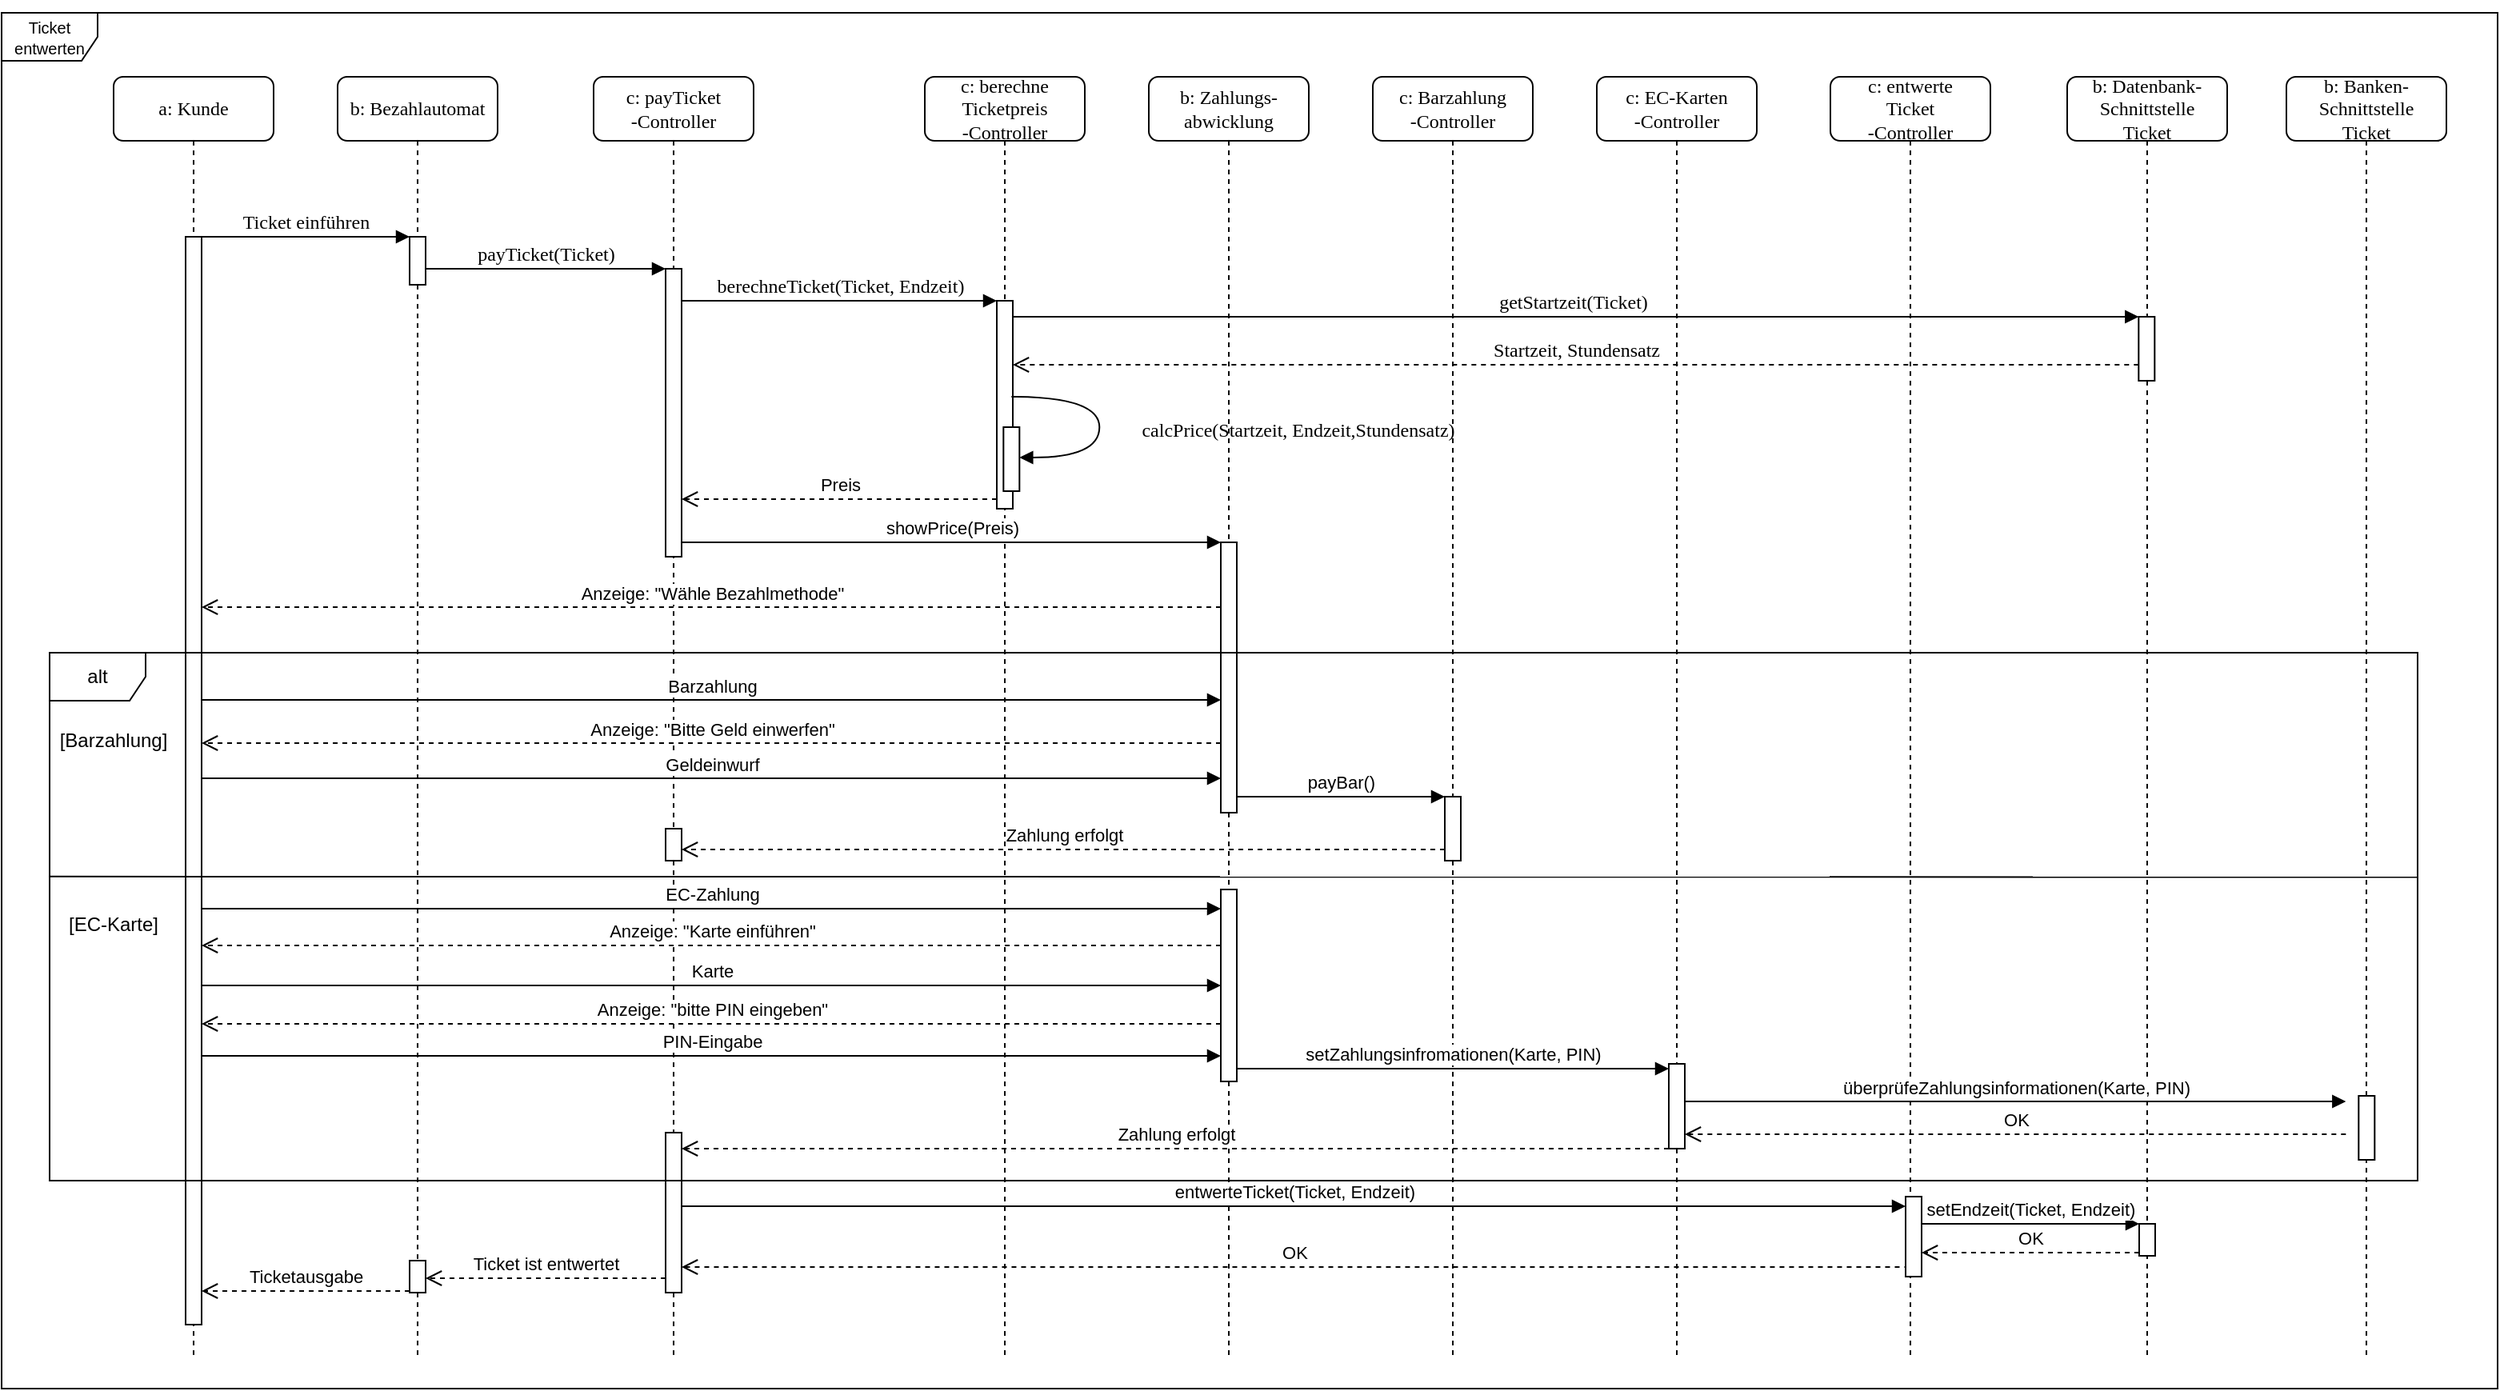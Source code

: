 <mxfile version="10.7.5" type="device"><diagram name="Page-1" id="13e1069c-82ec-6db2-03f1-153e76fe0fe0"><mxGraphModel dx="1203" dy="853" grid="1" gridSize="10" guides="1" tooltips="1" connect="1" arrows="1" fold="1" page="1" pageScale="1" pageWidth="1100" pageHeight="850" background="#ffffff" math="0" shadow="0"><root><mxCell id="0"/><mxCell id="1" parent="0"/><mxCell id="GPIz5f-cf1OQXe9ibUi--5" value="getStartzeit(Ticket)" style="html=1;verticalAlign=bottom;endArrow=block;entryX=0;entryY=0;labelBackgroundColor=none;fontFamily=Verdana;fontSize=12;edgeStyle=elbowEdgeStyle;elbow=vertical;" parent="1" source="7baba1c4bc27f4b0-4" target="GPIz5f-cf1OQXe9ibUi--4" edge="1"><mxGeometry relative="1" as="geometry"><mxPoint x="1282.667" y="230" as="sourcePoint"/></mxGeometry></mxCell><mxCell id="7baba1c4bc27f4b0-2" value="b: Bezahlautomat" style="shape=umlLifeline;perimeter=lifelinePerimeter;whiteSpace=wrap;html=1;container=1;collapsible=0;recursiveResize=0;outlineConnect=0;rounded=1;shadow=0;comic=0;labelBackgroundColor=none;strokeColor=#000000;strokeWidth=1;fillColor=#FFFFFF;fontFamily=Verdana;fontSize=12;fontColor=#000000;align=center;" parent="1" vertex="1"><mxGeometry x="240" y="80" width="100" height="800" as="geometry"/></mxCell><mxCell id="7baba1c4bc27f4b0-10" value="" style="html=1;points=[];perimeter=orthogonalPerimeter;rounded=0;shadow=0;comic=0;labelBackgroundColor=none;strokeColor=#000000;strokeWidth=1;fillColor=#FFFFFF;fontFamily=Verdana;fontSize=12;fontColor=#000000;align=center;" parent="7baba1c4bc27f4b0-2" vertex="1"><mxGeometry x="45" y="100" width="10" height="30" as="geometry"/></mxCell><mxCell id="i2Vq3k6s4epomcee9z3W-35" value="" style="html=1;points=[];perimeter=orthogonalPerimeter;rounded=0;shadow=0;comic=0;labelBackgroundColor=none;strokeColor=#000000;strokeWidth=1;fillColor=#FFFFFF;fontFamily=Verdana;fontSize=12;fontColor=#000000;align=center;" parent="7baba1c4bc27f4b0-2" vertex="1"><mxGeometry x="45" y="740" width="10" height="20" as="geometry"/></mxCell><mxCell id="7baba1c4bc27f4b0-3" value="c:&amp;nbsp;&lt;span&gt;payTicket&lt;/span&gt;&lt;br&gt;&lt;span&gt;-Controller&lt;/span&gt;" style="shape=umlLifeline;perimeter=lifelinePerimeter;whiteSpace=wrap;html=1;container=1;collapsible=0;recursiveResize=0;outlineConnect=0;rounded=1;shadow=0;comic=0;labelBackgroundColor=none;strokeColor=#000000;strokeWidth=1;fillColor=#FFFFFF;fontFamily=Verdana;fontSize=12;fontColor=#000000;align=center;" parent="1" vertex="1"><mxGeometry x="400" y="80" width="100" height="800" as="geometry"/></mxCell><mxCell id="7baba1c4bc27f4b0-13" value="" style="html=1;points=[];perimeter=orthogonalPerimeter;rounded=0;shadow=0;comic=0;labelBackgroundColor=none;strokeColor=#000000;strokeWidth=1;fillColor=#FFFFFF;fontFamily=Verdana;fontSize=12;fontColor=#000000;align=center;" parent="7baba1c4bc27f4b0-3" vertex="1"><mxGeometry x="45" y="120" width="10" height="180" as="geometry"/></mxCell><mxCell id="i2Vq3k6s4epomcee9z3W-2" value="" style="html=1;points=[];perimeter=orthogonalPerimeter;rounded=0;shadow=0;comic=0;labelBackgroundColor=none;strokeColor=#000000;strokeWidth=1;fillColor=#FFFFFF;fontFamily=Verdana;fontSize=12;fontColor=#000000;align=center;" parent="7baba1c4bc27f4b0-3" vertex="1"><mxGeometry x="45" y="470" width="10" height="20" as="geometry"/></mxCell><mxCell id="i2Vq3k6s4epomcee9z3W-1" value="Zahlung erfolgt" style="html=1;verticalAlign=bottom;endArrow=open;dashed=1;endSize=8;" parent="7baba1c4bc27f4b0-3" source="GPIz5f-cf1OQXe9ibUi--7" edge="1"><mxGeometry relative="1" as="geometry"><mxPoint x="325" y="483" as="sourcePoint"/><mxPoint x="55" y="483" as="targetPoint"/><Array as="points"><mxPoint x="253" y="483"/></Array></mxGeometry></mxCell><mxCell id="i2Vq3k6s4epomcee9z3W-19" value="" style="html=1;points=[];perimeter=orthogonalPerimeter;rounded=0;shadow=0;comic=0;labelBackgroundColor=none;strokeColor=#000000;strokeWidth=1;fillColor=#FFFFFF;fontFamily=Verdana;fontSize=12;fontColor=#000000;align=center;" parent="7baba1c4bc27f4b0-3" vertex="1"><mxGeometry x="45" y="660" width="10" height="100" as="geometry"/></mxCell><mxCell id="7baba1c4bc27f4b0-4" value="c:&amp;nbsp;&lt;span&gt;berechne&lt;/span&gt;&lt;br&gt;&lt;span&gt;Ticketpreis&lt;/span&gt;&lt;br&gt;&lt;span&gt;-Controller&lt;/span&gt;" style="shape=umlLifeline;perimeter=lifelinePerimeter;whiteSpace=wrap;html=1;container=1;collapsible=0;recursiveResize=0;outlineConnect=0;rounded=1;shadow=0;comic=0;labelBackgroundColor=none;strokeColor=#000000;strokeWidth=1;fillColor=#FFFFFF;fontFamily=Verdana;fontSize=12;fontColor=#000000;align=center;" parent="1" vertex="1"><mxGeometry x="607" y="80" width="100" height="800" as="geometry"/></mxCell><mxCell id="7baba1c4bc27f4b0-5" value="b:&amp;nbsp;&lt;span&gt;Zahlungs-&lt;/span&gt;&lt;br&gt;&lt;span&gt;abwicklung&lt;/span&gt;" style="shape=umlLifeline;perimeter=lifelinePerimeter;whiteSpace=wrap;html=1;container=1;collapsible=0;recursiveResize=0;outlineConnect=0;rounded=1;shadow=0;comic=0;labelBackgroundColor=none;strokeColor=#000000;strokeWidth=1;fillColor=#FFFFFF;fontFamily=Verdana;fontSize=12;fontColor=#000000;align=center;" parent="1" vertex="1"><mxGeometry x="747" y="80" width="100" height="800" as="geometry"/></mxCell><mxCell id="GPIz5f-cf1OQXe9ibUi--14" value="" style="html=1;points=[];perimeter=orthogonalPerimeter;" parent="7baba1c4bc27f4b0-5" vertex="1"><mxGeometry x="45" y="291" width="10" height="169" as="geometry"/></mxCell><mxCell id="i2Vq3k6s4epomcee9z3W-3" value="" style="html=1;points=[];perimeter=orthogonalPerimeter;rounded=0;shadow=0;comic=0;labelBackgroundColor=none;strokeColor=#000000;strokeWidth=1;fillColor=#FFFFFF;fontFamily=Verdana;fontSize=12;fontColor=#000000;align=center;" parent="7baba1c4bc27f4b0-5" vertex="1"><mxGeometry x="45" y="508" width="10" height="120" as="geometry"/></mxCell><mxCell id="7baba1c4bc27f4b0-6" value="c:&amp;nbsp;&lt;span&gt;Barzahlung&lt;/span&gt;&lt;br&gt;&lt;span&gt;-Controller&lt;/span&gt;" style="shape=umlLifeline;perimeter=lifelinePerimeter;whiteSpace=wrap;html=1;container=1;collapsible=0;recursiveResize=0;outlineConnect=0;rounded=1;shadow=0;comic=0;labelBackgroundColor=none;strokeColor=#000000;strokeWidth=1;fillColor=#FFFFFF;fontFamily=Verdana;fontSize=12;fontColor=#000000;align=center;" parent="1" vertex="1"><mxGeometry x="887" y="80" width="100" height="800" as="geometry"/></mxCell><mxCell id="GPIz5f-cf1OQXe9ibUi--7" value="" style="html=1;points=[];perimeter=orthogonalPerimeter;rounded=0;shadow=0;comic=0;labelBackgroundColor=none;strokeColor=#000000;strokeWidth=1;fillColor=#FFFFFF;fontFamily=Verdana;fontSize=12;fontColor=#000000;align=center;" parent="7baba1c4bc27f4b0-6" vertex="1"><mxGeometry x="45" y="450" width="10" height="40" as="geometry"/></mxCell><mxCell id="7baba1c4bc27f4b0-7" value="c:&amp;nbsp;&lt;span&gt;EC-Karten&lt;/span&gt;&lt;br&gt;&lt;span&gt;-Controller&lt;/span&gt;" style="shape=umlLifeline;perimeter=lifelinePerimeter;whiteSpace=wrap;html=1;container=1;collapsible=0;recursiveResize=0;outlineConnect=0;rounded=1;shadow=0;comic=0;labelBackgroundColor=none;strokeColor=#000000;strokeWidth=1;fillColor=#FFFFFF;fontFamily=Verdana;fontSize=12;fontColor=#000000;align=center;" parent="1" vertex="1"><mxGeometry x="1027" y="80" width="100" height="800" as="geometry"/></mxCell><mxCell id="i2Vq3k6s4epomcee9z3W-11" value="" style="html=1;points=[];perimeter=orthogonalPerimeter;rounded=0;shadow=0;comic=0;labelBackgroundColor=none;strokeColor=#000000;strokeWidth=1;fillColor=#FFFFFF;fontFamily=Verdana;fontSize=12;fontColor=#000000;align=center;" parent="7baba1c4bc27f4b0-7" vertex="1"><mxGeometry x="45" y="617" width="10" height="53" as="geometry"/></mxCell><mxCell id="7baba1c4bc27f4b0-8" value="a: Kunde" style="shape=umlLifeline;perimeter=lifelinePerimeter;whiteSpace=wrap;html=1;container=1;collapsible=0;recursiveResize=0;outlineConnect=0;rounded=1;shadow=0;comic=0;labelBackgroundColor=none;strokeColor=#000000;strokeWidth=1;fillColor=#FFFFFF;fontFamily=Verdana;fontSize=12;fontColor=#000000;align=center;" parent="1" vertex="1"><mxGeometry x="100" y="80" width="100" height="800" as="geometry"/></mxCell><mxCell id="7baba1c4bc27f4b0-9" value="" style="html=1;points=[];perimeter=orthogonalPerimeter;rounded=0;shadow=0;comic=0;labelBackgroundColor=none;strokeColor=#000000;strokeWidth=1;fillColor=#FFFFFF;fontFamily=Verdana;fontSize=12;fontColor=#000000;align=center;" parent="7baba1c4bc27f4b0-8" vertex="1"><mxGeometry x="45" y="100" width="10" height="680" as="geometry"/></mxCell><mxCell id="7baba1c4bc27f4b0-16" value="" style="html=1;points=[];perimeter=orthogonalPerimeter;rounded=0;shadow=0;comic=0;labelBackgroundColor=none;strokeColor=#000000;strokeWidth=1;fillColor=#FFFFFF;fontFamily=Verdana;fontSize=12;fontColor=#000000;align=center;" parent="1" vertex="1"><mxGeometry x="652" y="220" width="10" height="130" as="geometry"/></mxCell><mxCell id="7baba1c4bc27f4b0-17" value="berechneTicket(Ticket, Endzeit)" style="html=1;verticalAlign=bottom;endArrow=block;labelBackgroundColor=none;fontFamily=Verdana;fontSize=12;edgeStyle=elbowEdgeStyle;elbow=vertical;" parent="1" source="7baba1c4bc27f4b0-13" target="7baba1c4bc27f4b0-16" edge="1"><mxGeometry relative="1" as="geometry"><mxPoint x="510" y="220" as="sourcePoint"/><Array as="points"><mxPoint x="460" y="220"/></Array></mxGeometry></mxCell><mxCell id="7baba1c4bc27f4b0-11" value="Ticket einführen" style="html=1;verticalAlign=bottom;endArrow=block;entryX=0;entryY=0;labelBackgroundColor=none;fontFamily=Verdana;fontSize=12;edgeStyle=elbowEdgeStyle;elbow=vertical;" parent="1" source="7baba1c4bc27f4b0-9" target="7baba1c4bc27f4b0-10" edge="1"><mxGeometry relative="1" as="geometry"><mxPoint x="220" y="190" as="sourcePoint"/></mxGeometry></mxCell><mxCell id="7baba1c4bc27f4b0-14" value="payTicket(Ticket)" style="html=1;verticalAlign=bottom;endArrow=block;entryX=0;entryY=0;labelBackgroundColor=none;fontFamily=Verdana;fontSize=12;edgeStyle=elbowEdgeStyle;elbow=vertical;" parent="1" source="7baba1c4bc27f4b0-10" target="7baba1c4bc27f4b0-13" edge="1"><mxGeometry relative="1" as="geometry"><mxPoint x="370" y="200" as="sourcePoint"/></mxGeometry></mxCell><mxCell id="GPIz5f-cf1OQXe9ibUi--1" value="c:&amp;nbsp;&lt;span&gt;entwerte&lt;/span&gt;&lt;br&gt;&lt;span&gt;Ticket&lt;/span&gt;&lt;br&gt;&lt;span&gt;-Controller&lt;/span&gt;&lt;br&gt;" style="shape=umlLifeline;perimeter=lifelinePerimeter;whiteSpace=wrap;html=1;container=1;collapsible=0;recursiveResize=0;outlineConnect=0;rounded=1;shadow=0;comic=0;labelBackgroundColor=none;strokeColor=#000000;strokeWidth=1;fillColor=#FFFFFF;fontFamily=Verdana;fontSize=12;fontColor=#000000;align=center;" parent="1" vertex="1"><mxGeometry x="1173" y="80" width="100" height="800" as="geometry"/></mxCell><mxCell id="i2Vq3k6s4epomcee9z3W-28" value="" style="html=1;points=[];perimeter=orthogonalPerimeter;" parent="GPIz5f-cf1OQXe9ibUi--1" vertex="1"><mxGeometry x="47" y="700" width="10" height="50" as="geometry"/></mxCell><mxCell id="GPIz5f-cf1OQXe9ibUi--2" value="b:&amp;nbsp;&lt;span&gt;Datenbank-&lt;/span&gt;&lt;br&gt;&lt;span&gt;Schnittstelle&lt;/span&gt;&lt;br&gt;&lt;span&gt;Ticket&lt;/span&gt;" style="shape=umlLifeline;perimeter=lifelinePerimeter;whiteSpace=wrap;html=1;container=1;collapsible=0;recursiveResize=0;outlineConnect=0;rounded=1;shadow=0;comic=0;labelBackgroundColor=none;strokeColor=#000000;strokeWidth=1;fillColor=#FFFFFF;fontFamily=Verdana;fontSize=12;fontColor=#000000;align=center;" parent="1" vertex="1"><mxGeometry x="1321" y="80" width="100" height="800" as="geometry"/></mxCell><mxCell id="i2Vq3k6s4epomcee9z3W-31" value="" style="html=1;points=[];perimeter=orthogonalPerimeter;" parent="GPIz5f-cf1OQXe9ibUi--2" vertex="1"><mxGeometry x="45" y="717" width="10" height="20" as="geometry"/></mxCell><mxCell id="GPIz5f-cf1OQXe9ibUi--4" value="" style="html=1;points=[];perimeter=orthogonalPerimeter;rounded=0;shadow=0;comic=0;labelBackgroundColor=none;strokeColor=#000000;strokeWidth=1;fillColor=#FFFFFF;fontFamily=Verdana;fontSize=12;fontColor=#000000;align=center;" parent="1" vertex="1"><mxGeometry x="1365.667" y="230" width="10" height="40" as="geometry"/></mxCell><mxCell id="GPIz5f-cf1OQXe9ibUi--6" value="Startzeit, Stundensatz" style="html=1;verticalAlign=bottom;endArrow=open;dashed=1;endSize=8;labelBackgroundColor=none;fontFamily=Verdana;fontSize=12;edgeStyle=elbowEdgeStyle;elbow=vertical;" parent="1" source="GPIz5f-cf1OQXe9ibUi--4" target="7baba1c4bc27f4b0-16" edge="1"><mxGeometry relative="1" as="geometry"><mxPoint x="1282.667" y="306" as="targetPoint"/><Array as="points"><mxPoint x="1302.667" y="260"/><mxPoint x="1332.667" y="260"/></Array></mxGeometry></mxCell><mxCell id="GPIz5f-cf1OQXe9ibUi--11" value="" style="html=1;points=[];perimeter=orthogonalPerimeter;rounded=0;shadow=0;comic=0;labelBackgroundColor=none;strokeColor=#000000;strokeWidth=1;fillColor=#FFFFFF;fontFamily=Verdana;fontSize=12;fontColor=#000000;align=center;" parent="1" vertex="1"><mxGeometry x="656.167" y="299" width="10" height="40" as="geometry"/></mxCell><mxCell id="GPIz5f-cf1OQXe9ibUi--12" value="calcPrice(Startzeit, Endzeit,Stundensatz)" style="html=1;verticalAlign=bottom;endArrow=block;labelBackgroundColor=none;fontFamily=Verdana;fontSize=12;elbow=vertical;edgeStyle=orthogonalEdgeStyle;curved=1;entryX=1;entryY=0.286;entryPerimeter=0;exitX=1.038;exitY=0.345;exitPerimeter=0;" parent="1" edge="1"><mxGeometry x="0.3" y="-124" relative="1" as="geometry"><mxPoint x="661.167" y="280" as="sourcePoint"/><mxPoint x="666.167" y="318" as="targetPoint"/><Array as="points"><mxPoint x="716.167" y="280"/><mxPoint x="716.167" y="318"/></Array><mxPoint x="124" y="116" as="offset"/></mxGeometry></mxCell><mxCell id="GPIz5f-cf1OQXe9ibUi--13" value="Preis" style="html=1;verticalAlign=bottom;endArrow=open;dashed=1;endSize=8;" parent="1" edge="1"><mxGeometry relative="1" as="geometry"><mxPoint x="652" y="344" as="sourcePoint"/><mxPoint x="455" y="344" as="targetPoint"/></mxGeometry></mxCell><mxCell id="GPIz5f-cf1OQXe9ibUi--15" value="showPrice(Preis)" style="html=1;verticalAlign=bottom;endArrow=block;" parent="1" source="7baba1c4bc27f4b0-13" target="GPIz5f-cf1OQXe9ibUi--14" edge="1"><mxGeometry width="80" relative="1" as="geometry"><mxPoint x="410" y="700" as="sourcePoint"/><mxPoint x="490" y="700" as="targetPoint"/></mxGeometry></mxCell><mxCell id="GPIz5f-cf1OQXe9ibUi--16" value="Anzeige: &quot;Wähle Bezahlmethode&quot;" style="html=1;verticalAlign=bottom;endArrow=open;dashed=1;endSize=8;" parent="1" edge="1"><mxGeometry relative="1" as="geometry"><mxPoint x="792" y="411.5" as="sourcePoint"/><mxPoint x="155" y="411.5" as="targetPoint"/></mxGeometry></mxCell><mxCell id="GPIz5f-cf1OQXe9ibUi--18" value="Barzahlung" style="html=1;verticalAlign=bottom;endArrow=none;startArrow=block;startFill=1;endFill=0;" parent="1" edge="1"><mxGeometry width="80" relative="1" as="geometry"><mxPoint x="792" y="469.5" as="sourcePoint"/><mxPoint x="155" y="469.5" as="targetPoint"/></mxGeometry></mxCell><mxCell id="GPIz5f-cf1OQXe9ibUi--20" value="payBar()" style="html=1;verticalAlign=bottom;endArrow=block;" parent="1" target="GPIz5f-cf1OQXe9ibUi--7" edge="1"><mxGeometry width="80" relative="1" as="geometry"><mxPoint x="802" y="530.0" as="sourcePoint"/><mxPoint x="600" y="730" as="targetPoint"/></mxGeometry></mxCell><mxCell id="GPIz5f-cf1OQXe9ibUi--21" value="Anzeige: &quot;Bitte Geld einwerfen&quot;" style="html=1;verticalAlign=bottom;endArrow=open;dashed=1;endSize=8;" parent="1" edge="1"><mxGeometry relative="1" as="geometry"><mxPoint x="792" y="496.5" as="sourcePoint"/><mxPoint x="155" y="496.5" as="targetPoint"/></mxGeometry></mxCell><mxCell id="GPIz5f-cf1OQXe9ibUi--22" value="Geldeinwurf" style="html=1;verticalAlign=bottom;endArrow=none;startArrow=block;startFill=1;endFill=0;" parent="1" edge="1"><mxGeometry width="80" relative="1" as="geometry"><mxPoint x="792" y="518.5" as="sourcePoint"/><mxPoint x="155" y="518.5" as="targetPoint"/></mxGeometry></mxCell><mxCell id="i2Vq3k6s4epomcee9z3W-4" value="EC-Zahlung" style="html=1;verticalAlign=bottom;endArrow=none;startArrow=block;startFill=1;endFill=0;" parent="1" edge="1"><mxGeometry width="80" relative="1" as="geometry"><mxPoint x="792" y="600" as="sourcePoint"/><mxPoint x="155" y="600" as="targetPoint"/></mxGeometry></mxCell><mxCell id="i2Vq3k6s4epomcee9z3W-5" value="Anzeige: &quot;Karte einführen&quot;" style="html=1;verticalAlign=bottom;endArrow=open;dashed=1;endSize=8;" parent="1" edge="1"><mxGeometry relative="1" as="geometry"><mxPoint x="792" y="623" as="sourcePoint"/><mxPoint x="155" y="623" as="targetPoint"/></mxGeometry></mxCell><mxCell id="i2Vq3k6s4epomcee9z3W-6" value="Karte" style="html=1;verticalAlign=bottom;endArrow=none;startArrow=block;startFill=1;endFill=0;" parent="1" source="i2Vq3k6s4epomcee9z3W-3" edge="1"><mxGeometry width="80" relative="1" as="geometry"><mxPoint x="787" y="647" as="sourcePoint"/><mxPoint x="155" y="648" as="targetPoint"/></mxGeometry></mxCell><mxCell id="i2Vq3k6s4epomcee9z3W-9" value="Anzeige: &quot;bitte PIN eingeben&quot;" style="html=1;verticalAlign=bottom;endArrow=open;dashed=1;endSize=8;" parent="1" edge="1"><mxGeometry relative="1" as="geometry"><mxPoint x="792" y="672" as="sourcePoint"/><mxPoint x="155" y="672" as="targetPoint"/></mxGeometry></mxCell><mxCell id="i2Vq3k6s4epomcee9z3W-10" value="PIN-Eingabe" style="html=1;verticalAlign=bottom;endArrow=none;startArrow=block;startFill=1;endFill=0;" parent="1" edge="1"><mxGeometry width="80" relative="1" as="geometry"><mxPoint x="792" y="692" as="sourcePoint"/><mxPoint x="155" y="692" as="targetPoint"/></mxGeometry></mxCell><mxCell id="i2Vq3k6s4epomcee9z3W-12" value="setZahlungsinfromationen(Karte, PIN)" style="html=1;verticalAlign=bottom;endArrow=block;" parent="1" source="i2Vq3k6s4epomcee9z3W-3" edge="1"><mxGeometry width="80" relative="1" as="geometry"><mxPoint x="796.81" y="700" as="sourcePoint"/><mxPoint x="1072.0" y="700" as="targetPoint"/></mxGeometry></mxCell><mxCell id="i2Vq3k6s4epomcee9z3W-13" value="b: Banken&lt;span&gt;-&lt;/span&gt;&lt;br&gt;&lt;span&gt;Schnittstelle&lt;/span&gt;&lt;br&gt;&lt;span&gt;Ticket&lt;/span&gt;" style="shape=umlLifeline;perimeter=lifelinePerimeter;whiteSpace=wrap;html=1;container=1;collapsible=0;recursiveResize=0;outlineConnect=0;rounded=1;shadow=0;comic=0;labelBackgroundColor=none;strokeColor=#000000;strokeWidth=1;fillColor=#FFFFFF;fontFamily=Verdana;fontSize=12;fontColor=#000000;align=center;" parent="1" vertex="1"><mxGeometry x="1458" y="80" width="100" height="800" as="geometry"/></mxCell><mxCell id="i2Vq3k6s4epomcee9z3W-14" value="" style="html=1;points=[];perimeter=orthogonalPerimeter;rounded=0;shadow=0;comic=0;labelBackgroundColor=none;strokeColor=#000000;strokeWidth=1;fillColor=#FFFFFF;fontFamily=Verdana;fontSize=12;fontColor=#000000;align=center;" parent="i2Vq3k6s4epomcee9z3W-13" vertex="1"><mxGeometry x="45.167" y="637" width="10" height="40" as="geometry"/></mxCell><mxCell id="i2Vq3k6s4epomcee9z3W-15" value="überprüfeZahlungsinformationen(Karte, PIN)" style="html=1;verticalAlign=bottom;endArrow=block;" parent="1" edge="1"><mxGeometry width="80" relative="1" as="geometry"><mxPoint x="1082.0" y="720.5" as="sourcePoint"/><mxPoint x="1495.167" y="720.5" as="targetPoint"/></mxGeometry></mxCell><mxCell id="i2Vq3k6s4epomcee9z3W-16" value="OK" style="html=1;verticalAlign=bottom;endArrow=open;dashed=1;endSize=8;" parent="1" edge="1"><mxGeometry relative="1" as="geometry"><mxPoint x="1495.167" y="741" as="sourcePoint"/><mxPoint x="1082.0" y="741" as="targetPoint"/></mxGeometry></mxCell><mxCell id="i2Vq3k6s4epomcee9z3W-20" value="Zahlung erfolgt" style="html=1;verticalAlign=bottom;endArrow=open;dashed=1;endSize=8;" parent="1" source="i2Vq3k6s4epomcee9z3W-11" target="i2Vq3k6s4epomcee9z3W-19" edge="1"><mxGeometry relative="1" as="geometry"><mxPoint x="937" y="753.0" as="sourcePoint"/><mxPoint x="667" y="753.0" as="targetPoint"/><Array as="points"><mxPoint x="865" y="750"/></Array></mxGeometry></mxCell><mxCell id="i2Vq3k6s4epomcee9z3W-25" value="" style="endArrow=none;html=1;exitX=0;exitY=0.424;exitDx=0;exitDy=0;exitPerimeter=0;entryX=1;entryY=0.425;entryDx=0;entryDy=0;entryPerimeter=0;" parent="1" source="i2Vq3k6s4epomcee9z3W-24" target="i2Vq3k6s4epomcee9z3W-24" edge="1"><mxGeometry width="50" height="50" relative="1" as="geometry"><mxPoint x="60" y="870" as="sourcePoint"/><mxPoint x="110" y="820" as="targetPoint"/></mxGeometry></mxCell><mxCell id="i2Vq3k6s4epomcee9z3W-26" value="[Barzahlung]" style="text;html=1;strokeColor=none;fillColor=none;align=center;verticalAlign=middle;whiteSpace=wrap;rounded=0;" parent="1" vertex="1"><mxGeometry x="80" y="485" width="40" height="20" as="geometry"/></mxCell><mxCell id="i2Vq3k6s4epomcee9z3W-27" value="[EC-Karte]" style="text;html=1;strokeColor=none;fillColor=none;align=center;verticalAlign=middle;whiteSpace=wrap;rounded=0;" parent="1" vertex="1"><mxGeometry x="70" y="600" width="60" height="20" as="geometry"/></mxCell><mxCell id="i2Vq3k6s4epomcee9z3W-24" value="alt" style="shape=umlFrame;whiteSpace=wrap;html=1;" parent="1" vertex="1"><mxGeometry x="60" y="440" width="1480" height="330" as="geometry"/></mxCell><mxCell id="i2Vq3k6s4epomcee9z3W-29" value="entwerteTicket(Ticket, Endzeit)" style="html=1;verticalAlign=bottom;startArrow=none;endArrow=block;startSize=8;startFill=0;" parent="1" edge="1"><mxGeometry relative="1" as="geometry"><mxPoint x="455" y="786" as="sourcePoint"/><mxPoint x="1220" y="786" as="targetPoint"/></mxGeometry></mxCell><mxCell id="i2Vq3k6s4epomcee9z3W-32" value="setEndzeit(Ticket, Endzeit)" style="html=1;verticalAlign=bottom;endArrow=block;" parent="1" edge="1"><mxGeometry width="80" relative="1" as="geometry"><mxPoint x="1230" y="797" as="sourcePoint"/><mxPoint x="1366" y="797" as="targetPoint"/></mxGeometry></mxCell><mxCell id="i2Vq3k6s4epomcee9z3W-33" value="OK" style="html=1;verticalAlign=bottom;endArrow=open;dashed=1;endSize=8;" parent="1" edge="1"><mxGeometry relative="1" as="geometry"><mxPoint x="1366" y="815" as="sourcePoint"/><mxPoint x="1230" y="815" as="targetPoint"/></mxGeometry></mxCell><mxCell id="i2Vq3k6s4epomcee9z3W-34" value="OK" style="html=1;verticalAlign=bottom;startArrow=open;endArrow=none;startSize=8;startFill=0;endFill=0;dashed=1;" parent="1" edge="1"><mxGeometry relative="1" as="geometry"><mxPoint x="455" y="824" as="sourcePoint"/><mxPoint x="1220" y="824" as="targetPoint"/></mxGeometry></mxCell><mxCell id="i2Vq3k6s4epomcee9z3W-36" value="Ticketausgabe" style="html=1;verticalAlign=bottom;endArrow=open;dashed=1;endSize=8;" parent="1" edge="1"><mxGeometry relative="1" as="geometry"><mxPoint x="285" y="839" as="sourcePoint"/><mxPoint x="155" y="839" as="targetPoint"/></mxGeometry></mxCell><mxCell id="i2Vq3k6s4epomcee9z3W-37" value="Ticket ist entwertet" style="html=1;verticalAlign=bottom;endArrow=open;dashed=1;endSize=8;" parent="1" edge="1"><mxGeometry relative="1" as="geometry"><mxPoint x="445" y="831" as="sourcePoint"/><mxPoint x="295" y="831" as="targetPoint"/></mxGeometry></mxCell><mxCell id="i2Vq3k6s4epomcee9z3W-39" value="&lt;p style=&quot;line-height: 130%&quot;&gt;Ticket entwerten&lt;/p&gt;" style="shape=umlFrame;whiteSpace=wrap;html=1;fontSize=10;gradientColor=none;comic=0;" parent="1" vertex="1"><mxGeometry x="30" y="40" width="1560" height="860" as="geometry"/></mxCell></root></mxGraphModel></diagram></mxfile>